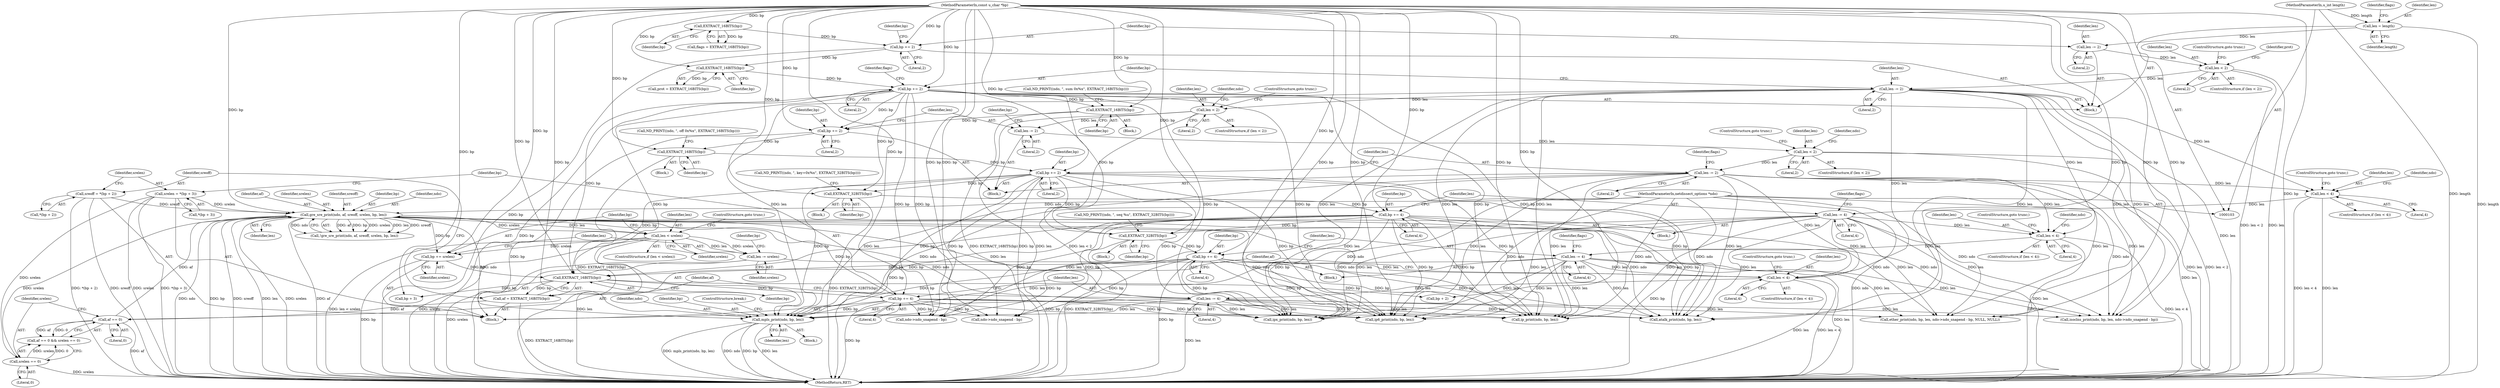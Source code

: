 digraph "0_tcpdump_1dcd10aceabbc03bf571ea32b892c522cbe923de_3@pointer" {
"1000390" [label="(Call,mpls_print(ndo, bp, len))"];
"1000319" [label="(Call,gre_sre_print(ndo, af, sreoff, srelen, bp, len))"];
"1000104" [label="(MethodParameterIn,netdissect_options *ndo)"];
"1000310" [label="(Call,af == 0)"];
"1000286" [label="(Call,af = EXTRACT_16BITS(bp))"];
"1000288" [label="(Call,EXTRACT_16BITS(bp))"];
"1000332" [label="(Call,bp += srelen)"];
"1000328" [label="(Call,len < srelen)"];
"1000105" [label="(MethodParameterIn,const u_char *bp)"];
"1000234" [label="(Call,bp += 4)"];
"1000232" [label="(Call,EXTRACT_32BITS(bp))"];
"1000207" [label="(Call,bp += 2)"];
"1000205" [label="(Call,EXTRACT_16BITS(bp))"];
"1000185" [label="(Call,bp += 2)"];
"1000183" [label="(Call,EXTRACT_16BITS(bp))"];
"1000153" [label="(Call,bp += 2)"];
"1000148" [label="(Call,EXTRACT_16BITS(bp))"];
"1000134" [label="(Call,bp += 2)"];
"1000116" [label="(Call,EXTRACT_16BITS(bp))"];
"1000261" [label="(Call,bp += 4)"];
"1000259" [label="(Call,EXTRACT_32BITS(bp))"];
"1000290" [label="(Call,sreoff = *(bp + 2))"];
"1000296" [label="(Call,srelen = *(bp + 3))"];
"1000313" [label="(Call,srelen == 0)"];
"1000302" [label="(Call,bp += 4)"];
"1000305" [label="(Call,len -= 4)"];
"1000282" [label="(Call,len < 4)"];
"1000335" [label="(Call,len -= srelen)"];
"1000150" [label="(Call,len -= 2)"];
"1000142" [label="(Call,len < 2)"];
"1000131" [label="(Call,len -= 2)"];
"1000109" [label="(Call,len = length)"];
"1000106" [label="(MethodParameterIn,u_int length)"];
"1000237" [label="(Call,len -= 4)"];
"1000223" [label="(Call,len < 4)"];
"1000210" [label="(Call,len -= 2)"];
"1000196" [label="(Call,len < 2)"];
"1000188" [label="(Call,len -= 2)"];
"1000170" [label="(Call,len < 2)"];
"1000264" [label="(Call,len -= 4)"];
"1000250" [label="(Call,len < 4)"];
"1000249" [label="(ControlStructure,if (len < 4))"];
"1000189" [label="(Identifier,len)"];
"1000265" [label="(Identifier,len)"];
"1000109" [label="(Call,len = length)"];
"1000391" [label="(Identifier,ndo)"];
"1000117" [label="(Identifier,bp)"];
"1000199" [label="(ControlStructure,goto trunc;)"];
"1000235" [label="(Identifier,bp)"];
"1000114" [label="(Call,flags = EXTRACT_16BITS(bp))"];
"1000197" [label="(Identifier,len)"];
"1000288" [label="(Call,EXTRACT_16BITS(bp))"];
"1000298" [label="(Call,*(bp + 3))"];
"1000402" [label="(Call,atalk_print(ndo, bp, len))"];
"1000286" [label="(Call,af = EXTRACT_16BITS(bp))"];
"1000293" [label="(Call,bp + 2)"];
"1000207" [label="(Call,bp += 2)"];
"1000230" [label="(Block,)"];
"1000304" [label="(Literal,4)"];
"1000376" [label="(Block,)"];
"1000254" [label="(Call,ND_PRINT((ndo, \", seq %u\", EXTRACT_32BITS(bp))))"];
"1000176" [label="(Identifier,ndo)"];
"1000187" [label="(Literal,2)"];
"1000131" [label="(Call,len -= 2)"];
"1000313" [label="(Call,srelen == 0)"];
"1000336" [label="(Identifier,len)"];
"1000134" [label="(Call,bp += 2)"];
"1000330" [label="(Identifier,srelen)"];
"1000139" [label="(Identifier,bp)"];
"1000154" [label="(Identifier,bp)"];
"1000104" [label="(MethodParameterIn,netdissect_options *ndo)"];
"1000309" [label="(Call,af == 0 && srelen == 0)"];
"1000314" [label="(Identifier,srelen)"];
"1000153" [label="(Call,bp += 2)"];
"1000188" [label="(Call,len -= 2)"];
"1000290" [label="(Call,sreoff = *(bp + 2))"];
"1000285" [label="(ControlStructure,goto trunc;)"];
"1000116" [label="(Call,EXTRACT_16BITS(bp))"];
"1000226" [label="(ControlStructure,goto trunc;)"];
"1000307" [label="(Literal,4)"];
"1000206" [label="(Identifier,bp)"];
"1000302" [label="(Call,bp += 4)"];
"1000232" [label="(Call,EXTRACT_32BITS(bp))"];
"1000136" [label="(Literal,2)"];
"1000297" [label="(Identifier,srelen)"];
"1000144" [label="(Literal,2)"];
"1000266" [label="(Literal,4)"];
"1000212" [label="(Literal,2)"];
"1000205" [label="(Call,EXTRACT_16BITS(bp))"];
"1000253" [label="(ControlStructure,goto trunc;)"];
"1000311" [label="(Identifier,af)"];
"1000236" [label="(Literal,4)"];
"1000178" [label="(Call,ND_PRINT((ndo, \", sum 0x%x\", EXTRACT_16BITS(bp))))"];
"1000256" [label="(Identifier,ndo)"];
"1000319" [label="(Call,gre_sre_print(ndo, af, sreoff, srelen, bp, len))"];
"1000323" [label="(Identifier,srelen)"];
"1000173" [label="(ControlStructure,goto trunc;)"];
"1000147" [label="(Identifier,prot)"];
"1000322" [label="(Identifier,sreoff)"];
"1000150" [label="(Call,len -= 2)"];
"1000227" [label="(Call,ND_PRINT((ndo, \", key=0x%x\", EXTRACT_32BITS(bp))))"];
"1000200" [label="(Call,ND_PRINT((ndo, \", off 0x%x\", EXTRACT_16BITS(bp))))"];
"1000159" [label="(Identifier,flags)"];
"1000238" [label="(Identifier,len)"];
"1000224" [label="(Identifier,len)"];
"1000222" [label="(ControlStructure,if (len < 4))"];
"1000259" [label="(Call,EXTRACT_32BITS(bp))"];
"1000217" [label="(Block,)"];
"1000172" [label="(Literal,2)"];
"1000234" [label="(Call,bp += 4)"];
"1000209" [label="(Literal,2)"];
"1000329" [label="(Identifier,len)"];
"1000393" [label="(Identifier,len)"];
"1000169" [label="(ControlStructure,if (len < 2))"];
"1000164" [label="(Block,)"];
"1000143" [label="(Identifier,len)"];
"1000132" [label="(Identifier,len)"];
"1000105" [label="(MethodParameterIn,const u_char *bp)"];
"1000446" [label="(MethodReturn,RET)"];
"1000292" [label="(Call,*(bp + 2))"];
"1000324" [label="(Identifier,bp)"];
"1000184" [label="(Identifier,bp)"];
"1000312" [label="(Literal,0)"];
"1000142" [label="(Call,len < 2)"];
"1000279" [label="(Identifier,bp)"];
"1000244" [label="(Block,)"];
"1000106" [label="(MethodParameterIn,u_int length)"];
"1000392" [label="(Identifier,bp)"];
"1000332" [label="(Call,bp += srelen)"];
"1000299" [label="(Call,bp + 3)"];
"1000237" [label="(Call,len -= 4)"];
"1000315" [label="(Literal,0)"];
"1000264" [label="(Call,len -= 4)"];
"1000151" [label="(Identifier,len)"];
"1000110" [label="(Identifier,len)"];
"1000115" [label="(Identifier,flags)"];
"1000325" [label="(Identifier,len)"];
"1000133" [label="(Literal,2)"];
"1000396" [label="(Call,ipx_print(ndo, bp, len))"];
"1000141" [label="(ControlStructure,if (len < 2))"];
"1000193" [label="(Identifier,bp)"];
"1000328" [label="(Call,len < srelen)"];
"1000190" [label="(Literal,2)"];
"1000408" [label="(Call,isoclns_print(ndo, bp, len, ndo->ndo_snapend - bp))"];
"1000208" [label="(Identifier,bp)"];
"1000186" [label="(Identifier,bp)"];
"1000320" [label="(Identifier,ndo)"];
"1000419" [label="(Call,ether_print(ndo, bp, len, ndo->ndo_snapend - bp, NULL, NULL))"];
"1000257" [label="(Block,)"];
"1000211" [label="(Identifier,len)"];
"1000263" [label="(Literal,4)"];
"1000335" [label="(Call,len -= srelen)"];
"1000198" [label="(Literal,2)"];
"1000239" [label="(Literal,4)"];
"1000310" [label="(Call,af == 0)"];
"1000183" [label="(Call,EXTRACT_16BITS(bp))"];
"1000210" [label="(Call,len -= 2)"];
"1000195" [label="(ControlStructure,if (len < 2))"];
"1000334" [label="(Identifier,srelen)"];
"1000107" [label="(Block,)"];
"1000185" [label="(Call,bp += 2)"];
"1000203" [label="(Block,)"];
"1000252" [label="(Literal,4)"];
"1000233" [label="(Identifier,bp)"];
"1000296" [label="(Call,srelen = *(bp + 3))"];
"1000423" [label="(Call,ndo->ndo_snapend - bp)"];
"1000155" [label="(Literal,2)"];
"1000202" [label="(Identifier,ndo)"];
"1000171" [label="(Identifier,len)"];
"1000146" [label="(Call,prot = EXTRACT_16BITS(bp))"];
"1000305" [label="(Call,len -= 4)"];
"1000327" [label="(ControlStructure,if (len < srelen))"];
"1000111" [label="(Identifier,length)"];
"1000283" [label="(Identifier,len)"];
"1000394" [label="(ControlStructure,break;)"];
"1000170" [label="(Call,len < 2)"];
"1000145" [label="(ControlStructure,goto trunc;)"];
"1000291" [label="(Identifier,sreoff)"];
"1000223" [label="(Call,len < 4)"];
"1000303" [label="(Identifier,bp)"];
"1000242" [label="(Identifier,flags)"];
"1000251" [label="(Identifier,len)"];
"1000333" [label="(Identifier,bp)"];
"1000196" [label="(Call,len < 2)"];
"1000225" [label="(Literal,4)"];
"1000284" [label="(Literal,4)"];
"1000135" [label="(Identifier,bp)"];
"1000260" [label="(Identifier,bp)"];
"1000262" [label="(Identifier,bp)"];
"1000152" [label="(Literal,2)"];
"1000318" [label="(Call,!gre_sre_print(ndo, af, sreoff, srelen, bp, len))"];
"1000281" [label="(ControlStructure,if (len < 4))"];
"1000390" [label="(Call,mpls_print(ndo, bp, len))"];
"1000306" [label="(Identifier,len)"];
"1000269" [label="(Identifier,flags)"];
"1000282" [label="(Call,len < 4)"];
"1000287" [label="(Identifier,af)"];
"1000149" [label="(Identifier,bp)"];
"1000273" [label="(Block,)"];
"1000378" [label="(Call,ip_print(ndo, bp, len))"];
"1000289" [label="(Identifier,bp)"];
"1000337" [label="(Identifier,srelen)"];
"1000261" [label="(Call,bp += 4)"];
"1000321" [label="(Identifier,af)"];
"1000181" [label="(Block,)"];
"1000384" [label="(Call,ip6_print(ndo, bp, len))"];
"1000250" [label="(Call,len < 4)"];
"1000148" [label="(Call,EXTRACT_16BITS(bp))"];
"1000331" [label="(ControlStructure,goto trunc;)"];
"1000412" [label="(Call,ndo->ndo_snapend - bp)"];
"1000215" [label="(Identifier,flags)"];
"1000229" [label="(Identifier,ndo)"];
"1000390" -> "1000376"  [label="AST: "];
"1000390" -> "1000393"  [label="CFG: "];
"1000391" -> "1000390"  [label="AST: "];
"1000392" -> "1000390"  [label="AST: "];
"1000393" -> "1000390"  [label="AST: "];
"1000394" -> "1000390"  [label="CFG: "];
"1000390" -> "1000446"  [label="DDG: bp"];
"1000390" -> "1000446"  [label="DDG: len"];
"1000390" -> "1000446"  [label="DDG: mpls_print(ndo, bp, len)"];
"1000390" -> "1000446"  [label="DDG: ndo"];
"1000319" -> "1000390"  [label="DDG: ndo"];
"1000104" -> "1000390"  [label="DDG: ndo"];
"1000234" -> "1000390"  [label="DDG: bp"];
"1000302" -> "1000390"  [label="DDG: bp"];
"1000207" -> "1000390"  [label="DDG: bp"];
"1000261" -> "1000390"  [label="DDG: bp"];
"1000153" -> "1000390"  [label="DDG: bp"];
"1000105" -> "1000390"  [label="DDG: bp"];
"1000150" -> "1000390"  [label="DDG: len"];
"1000237" -> "1000390"  [label="DDG: len"];
"1000264" -> "1000390"  [label="DDG: len"];
"1000305" -> "1000390"  [label="DDG: len"];
"1000210" -> "1000390"  [label="DDG: len"];
"1000319" -> "1000318"  [label="AST: "];
"1000319" -> "1000325"  [label="CFG: "];
"1000320" -> "1000319"  [label="AST: "];
"1000321" -> "1000319"  [label="AST: "];
"1000322" -> "1000319"  [label="AST: "];
"1000323" -> "1000319"  [label="AST: "];
"1000324" -> "1000319"  [label="AST: "];
"1000325" -> "1000319"  [label="AST: "];
"1000318" -> "1000319"  [label="CFG: "];
"1000319" -> "1000446"  [label="DDG: bp"];
"1000319" -> "1000446"  [label="DDG: sreoff"];
"1000319" -> "1000446"  [label="DDG: len"];
"1000319" -> "1000446"  [label="DDG: srelen"];
"1000319" -> "1000446"  [label="DDG: af"];
"1000319" -> "1000446"  [label="DDG: ndo"];
"1000319" -> "1000318"  [label="DDG: af"];
"1000319" -> "1000318"  [label="DDG: bp"];
"1000319" -> "1000318"  [label="DDG: srelen"];
"1000319" -> "1000318"  [label="DDG: len"];
"1000319" -> "1000318"  [label="DDG: sreoff"];
"1000319" -> "1000318"  [label="DDG: ndo"];
"1000104" -> "1000319"  [label="DDG: ndo"];
"1000310" -> "1000319"  [label="DDG: af"];
"1000290" -> "1000319"  [label="DDG: sreoff"];
"1000296" -> "1000319"  [label="DDG: srelen"];
"1000313" -> "1000319"  [label="DDG: srelen"];
"1000302" -> "1000319"  [label="DDG: bp"];
"1000105" -> "1000319"  [label="DDG: bp"];
"1000305" -> "1000319"  [label="DDG: len"];
"1000319" -> "1000328"  [label="DDG: len"];
"1000319" -> "1000328"  [label="DDG: srelen"];
"1000319" -> "1000332"  [label="DDG: bp"];
"1000319" -> "1000378"  [label="DDG: ndo"];
"1000319" -> "1000384"  [label="DDG: ndo"];
"1000319" -> "1000396"  [label="DDG: ndo"];
"1000319" -> "1000402"  [label="DDG: ndo"];
"1000319" -> "1000408"  [label="DDG: ndo"];
"1000319" -> "1000419"  [label="DDG: ndo"];
"1000104" -> "1000103"  [label="AST: "];
"1000104" -> "1000446"  [label="DDG: ndo"];
"1000104" -> "1000378"  [label="DDG: ndo"];
"1000104" -> "1000384"  [label="DDG: ndo"];
"1000104" -> "1000396"  [label="DDG: ndo"];
"1000104" -> "1000402"  [label="DDG: ndo"];
"1000104" -> "1000408"  [label="DDG: ndo"];
"1000104" -> "1000419"  [label="DDG: ndo"];
"1000310" -> "1000309"  [label="AST: "];
"1000310" -> "1000312"  [label="CFG: "];
"1000311" -> "1000310"  [label="AST: "];
"1000312" -> "1000310"  [label="AST: "];
"1000314" -> "1000310"  [label="CFG: "];
"1000309" -> "1000310"  [label="CFG: "];
"1000310" -> "1000446"  [label="DDG: af"];
"1000310" -> "1000309"  [label="DDG: af"];
"1000310" -> "1000309"  [label="DDG: 0"];
"1000286" -> "1000310"  [label="DDG: af"];
"1000286" -> "1000273"  [label="AST: "];
"1000286" -> "1000288"  [label="CFG: "];
"1000287" -> "1000286"  [label="AST: "];
"1000288" -> "1000286"  [label="AST: "];
"1000291" -> "1000286"  [label="CFG: "];
"1000286" -> "1000446"  [label="DDG: EXTRACT_16BITS(bp)"];
"1000288" -> "1000286"  [label="DDG: bp"];
"1000288" -> "1000289"  [label="CFG: "];
"1000289" -> "1000288"  [label="AST: "];
"1000332" -> "1000288"  [label="DDG: bp"];
"1000234" -> "1000288"  [label="DDG: bp"];
"1000207" -> "1000288"  [label="DDG: bp"];
"1000261" -> "1000288"  [label="DDG: bp"];
"1000153" -> "1000288"  [label="DDG: bp"];
"1000105" -> "1000288"  [label="DDG: bp"];
"1000288" -> "1000293"  [label="DDG: bp"];
"1000288" -> "1000299"  [label="DDG: bp"];
"1000288" -> "1000302"  [label="DDG: bp"];
"1000332" -> "1000273"  [label="AST: "];
"1000332" -> "1000334"  [label="CFG: "];
"1000333" -> "1000332"  [label="AST: "];
"1000334" -> "1000332"  [label="AST: "];
"1000336" -> "1000332"  [label="CFG: "];
"1000332" -> "1000446"  [label="DDG: bp"];
"1000328" -> "1000332"  [label="DDG: srelen"];
"1000105" -> "1000332"  [label="DDG: bp"];
"1000328" -> "1000327"  [label="AST: "];
"1000328" -> "1000330"  [label="CFG: "];
"1000329" -> "1000328"  [label="AST: "];
"1000330" -> "1000328"  [label="AST: "];
"1000331" -> "1000328"  [label="CFG: "];
"1000333" -> "1000328"  [label="CFG: "];
"1000328" -> "1000446"  [label="DDG: len < srelen"];
"1000328" -> "1000446"  [label="DDG: len"];
"1000328" -> "1000446"  [label="DDG: srelen"];
"1000328" -> "1000335"  [label="DDG: srelen"];
"1000328" -> "1000335"  [label="DDG: len"];
"1000105" -> "1000103"  [label="AST: "];
"1000105" -> "1000446"  [label="DDG: bp"];
"1000105" -> "1000116"  [label="DDG: bp"];
"1000105" -> "1000134"  [label="DDG: bp"];
"1000105" -> "1000148"  [label="DDG: bp"];
"1000105" -> "1000153"  [label="DDG: bp"];
"1000105" -> "1000183"  [label="DDG: bp"];
"1000105" -> "1000185"  [label="DDG: bp"];
"1000105" -> "1000205"  [label="DDG: bp"];
"1000105" -> "1000207"  [label="DDG: bp"];
"1000105" -> "1000232"  [label="DDG: bp"];
"1000105" -> "1000234"  [label="DDG: bp"];
"1000105" -> "1000259"  [label="DDG: bp"];
"1000105" -> "1000261"  [label="DDG: bp"];
"1000105" -> "1000293"  [label="DDG: bp"];
"1000105" -> "1000299"  [label="DDG: bp"];
"1000105" -> "1000302"  [label="DDG: bp"];
"1000105" -> "1000378"  [label="DDG: bp"];
"1000105" -> "1000384"  [label="DDG: bp"];
"1000105" -> "1000396"  [label="DDG: bp"];
"1000105" -> "1000402"  [label="DDG: bp"];
"1000105" -> "1000408"  [label="DDG: bp"];
"1000105" -> "1000412"  [label="DDG: bp"];
"1000105" -> "1000419"  [label="DDG: bp"];
"1000105" -> "1000423"  [label="DDG: bp"];
"1000234" -> "1000217"  [label="AST: "];
"1000234" -> "1000236"  [label="CFG: "];
"1000235" -> "1000234"  [label="AST: "];
"1000236" -> "1000234"  [label="AST: "];
"1000238" -> "1000234"  [label="CFG: "];
"1000234" -> "1000446"  [label="DDG: bp"];
"1000232" -> "1000234"  [label="DDG: bp"];
"1000234" -> "1000259"  [label="DDG: bp"];
"1000234" -> "1000378"  [label="DDG: bp"];
"1000234" -> "1000384"  [label="DDG: bp"];
"1000234" -> "1000396"  [label="DDG: bp"];
"1000234" -> "1000402"  [label="DDG: bp"];
"1000234" -> "1000412"  [label="DDG: bp"];
"1000234" -> "1000423"  [label="DDG: bp"];
"1000232" -> "1000230"  [label="AST: "];
"1000232" -> "1000233"  [label="CFG: "];
"1000233" -> "1000232"  [label="AST: "];
"1000227" -> "1000232"  [label="CFG: "];
"1000232" -> "1000446"  [label="DDG: EXTRACT_32BITS(bp)"];
"1000207" -> "1000232"  [label="DDG: bp"];
"1000153" -> "1000232"  [label="DDG: bp"];
"1000207" -> "1000164"  [label="AST: "];
"1000207" -> "1000209"  [label="CFG: "];
"1000208" -> "1000207"  [label="AST: "];
"1000209" -> "1000207"  [label="AST: "];
"1000211" -> "1000207"  [label="CFG: "];
"1000207" -> "1000446"  [label="DDG: bp"];
"1000205" -> "1000207"  [label="DDG: bp"];
"1000207" -> "1000259"  [label="DDG: bp"];
"1000207" -> "1000378"  [label="DDG: bp"];
"1000207" -> "1000384"  [label="DDG: bp"];
"1000207" -> "1000396"  [label="DDG: bp"];
"1000207" -> "1000402"  [label="DDG: bp"];
"1000207" -> "1000412"  [label="DDG: bp"];
"1000207" -> "1000423"  [label="DDG: bp"];
"1000205" -> "1000203"  [label="AST: "];
"1000205" -> "1000206"  [label="CFG: "];
"1000206" -> "1000205"  [label="AST: "];
"1000200" -> "1000205"  [label="CFG: "];
"1000205" -> "1000446"  [label="DDG: EXTRACT_16BITS(bp)"];
"1000185" -> "1000205"  [label="DDG: bp"];
"1000185" -> "1000164"  [label="AST: "];
"1000185" -> "1000187"  [label="CFG: "];
"1000186" -> "1000185"  [label="AST: "];
"1000187" -> "1000185"  [label="AST: "];
"1000189" -> "1000185"  [label="CFG: "];
"1000185" -> "1000446"  [label="DDG: bp"];
"1000183" -> "1000185"  [label="DDG: bp"];
"1000153" -> "1000185"  [label="DDG: bp"];
"1000183" -> "1000181"  [label="AST: "];
"1000183" -> "1000184"  [label="CFG: "];
"1000184" -> "1000183"  [label="AST: "];
"1000178" -> "1000183"  [label="CFG: "];
"1000183" -> "1000446"  [label="DDG: EXTRACT_16BITS(bp)"];
"1000153" -> "1000183"  [label="DDG: bp"];
"1000153" -> "1000107"  [label="AST: "];
"1000153" -> "1000155"  [label="CFG: "];
"1000154" -> "1000153"  [label="AST: "];
"1000155" -> "1000153"  [label="AST: "];
"1000159" -> "1000153"  [label="CFG: "];
"1000153" -> "1000446"  [label="DDG: bp"];
"1000148" -> "1000153"  [label="DDG: bp"];
"1000153" -> "1000259"  [label="DDG: bp"];
"1000153" -> "1000378"  [label="DDG: bp"];
"1000153" -> "1000384"  [label="DDG: bp"];
"1000153" -> "1000396"  [label="DDG: bp"];
"1000153" -> "1000402"  [label="DDG: bp"];
"1000153" -> "1000412"  [label="DDG: bp"];
"1000153" -> "1000423"  [label="DDG: bp"];
"1000148" -> "1000146"  [label="AST: "];
"1000148" -> "1000149"  [label="CFG: "];
"1000149" -> "1000148"  [label="AST: "];
"1000146" -> "1000148"  [label="CFG: "];
"1000148" -> "1000146"  [label="DDG: bp"];
"1000134" -> "1000148"  [label="DDG: bp"];
"1000134" -> "1000107"  [label="AST: "];
"1000134" -> "1000136"  [label="CFG: "];
"1000135" -> "1000134"  [label="AST: "];
"1000136" -> "1000134"  [label="AST: "];
"1000139" -> "1000134"  [label="CFG: "];
"1000134" -> "1000446"  [label="DDG: bp"];
"1000116" -> "1000134"  [label="DDG: bp"];
"1000116" -> "1000114"  [label="AST: "];
"1000116" -> "1000117"  [label="CFG: "];
"1000117" -> "1000116"  [label="AST: "];
"1000114" -> "1000116"  [label="CFG: "];
"1000116" -> "1000114"  [label="DDG: bp"];
"1000261" -> "1000244"  [label="AST: "];
"1000261" -> "1000263"  [label="CFG: "];
"1000262" -> "1000261"  [label="AST: "];
"1000263" -> "1000261"  [label="AST: "];
"1000265" -> "1000261"  [label="CFG: "];
"1000261" -> "1000446"  [label="DDG: bp"];
"1000259" -> "1000261"  [label="DDG: bp"];
"1000261" -> "1000378"  [label="DDG: bp"];
"1000261" -> "1000384"  [label="DDG: bp"];
"1000261" -> "1000396"  [label="DDG: bp"];
"1000261" -> "1000402"  [label="DDG: bp"];
"1000261" -> "1000412"  [label="DDG: bp"];
"1000261" -> "1000423"  [label="DDG: bp"];
"1000259" -> "1000257"  [label="AST: "];
"1000259" -> "1000260"  [label="CFG: "];
"1000260" -> "1000259"  [label="AST: "];
"1000254" -> "1000259"  [label="CFG: "];
"1000259" -> "1000446"  [label="DDG: EXTRACT_32BITS(bp)"];
"1000290" -> "1000273"  [label="AST: "];
"1000290" -> "1000292"  [label="CFG: "];
"1000291" -> "1000290"  [label="AST: "];
"1000292" -> "1000290"  [label="AST: "];
"1000297" -> "1000290"  [label="CFG: "];
"1000290" -> "1000446"  [label="DDG: sreoff"];
"1000290" -> "1000446"  [label="DDG: *(bp + 2)"];
"1000296" -> "1000273"  [label="AST: "];
"1000296" -> "1000298"  [label="CFG: "];
"1000297" -> "1000296"  [label="AST: "];
"1000298" -> "1000296"  [label="AST: "];
"1000303" -> "1000296"  [label="CFG: "];
"1000296" -> "1000446"  [label="DDG: *(bp + 3)"];
"1000296" -> "1000446"  [label="DDG: srelen"];
"1000296" -> "1000313"  [label="DDG: srelen"];
"1000313" -> "1000309"  [label="AST: "];
"1000313" -> "1000315"  [label="CFG: "];
"1000314" -> "1000313"  [label="AST: "];
"1000315" -> "1000313"  [label="AST: "];
"1000309" -> "1000313"  [label="CFG: "];
"1000313" -> "1000446"  [label="DDG: srelen"];
"1000313" -> "1000309"  [label="DDG: srelen"];
"1000313" -> "1000309"  [label="DDG: 0"];
"1000302" -> "1000273"  [label="AST: "];
"1000302" -> "1000304"  [label="CFG: "];
"1000303" -> "1000302"  [label="AST: "];
"1000304" -> "1000302"  [label="AST: "];
"1000306" -> "1000302"  [label="CFG: "];
"1000302" -> "1000446"  [label="DDG: bp"];
"1000302" -> "1000378"  [label="DDG: bp"];
"1000302" -> "1000384"  [label="DDG: bp"];
"1000302" -> "1000396"  [label="DDG: bp"];
"1000302" -> "1000402"  [label="DDG: bp"];
"1000302" -> "1000412"  [label="DDG: bp"];
"1000302" -> "1000423"  [label="DDG: bp"];
"1000305" -> "1000273"  [label="AST: "];
"1000305" -> "1000307"  [label="CFG: "];
"1000306" -> "1000305"  [label="AST: "];
"1000307" -> "1000305"  [label="AST: "];
"1000311" -> "1000305"  [label="CFG: "];
"1000305" -> "1000446"  [label="DDG: len"];
"1000282" -> "1000305"  [label="DDG: len"];
"1000305" -> "1000378"  [label="DDG: len"];
"1000305" -> "1000384"  [label="DDG: len"];
"1000305" -> "1000396"  [label="DDG: len"];
"1000305" -> "1000402"  [label="DDG: len"];
"1000305" -> "1000408"  [label="DDG: len"];
"1000305" -> "1000419"  [label="DDG: len"];
"1000282" -> "1000281"  [label="AST: "];
"1000282" -> "1000284"  [label="CFG: "];
"1000283" -> "1000282"  [label="AST: "];
"1000284" -> "1000282"  [label="AST: "];
"1000285" -> "1000282"  [label="CFG: "];
"1000287" -> "1000282"  [label="CFG: "];
"1000282" -> "1000446"  [label="DDG: len < 4"];
"1000282" -> "1000446"  [label="DDG: len"];
"1000335" -> "1000282"  [label="DDG: len"];
"1000150" -> "1000282"  [label="DDG: len"];
"1000237" -> "1000282"  [label="DDG: len"];
"1000264" -> "1000282"  [label="DDG: len"];
"1000210" -> "1000282"  [label="DDG: len"];
"1000335" -> "1000273"  [label="AST: "];
"1000335" -> "1000337"  [label="CFG: "];
"1000336" -> "1000335"  [label="AST: "];
"1000337" -> "1000335"  [label="AST: "];
"1000279" -> "1000335"  [label="CFG: "];
"1000335" -> "1000446"  [label="DDG: srelen"];
"1000150" -> "1000107"  [label="AST: "];
"1000150" -> "1000152"  [label="CFG: "];
"1000151" -> "1000150"  [label="AST: "];
"1000152" -> "1000150"  [label="AST: "];
"1000154" -> "1000150"  [label="CFG: "];
"1000150" -> "1000446"  [label="DDG: len"];
"1000142" -> "1000150"  [label="DDG: len"];
"1000150" -> "1000170"  [label="DDG: len"];
"1000150" -> "1000223"  [label="DDG: len"];
"1000150" -> "1000250"  [label="DDG: len"];
"1000150" -> "1000378"  [label="DDG: len"];
"1000150" -> "1000384"  [label="DDG: len"];
"1000150" -> "1000396"  [label="DDG: len"];
"1000150" -> "1000402"  [label="DDG: len"];
"1000150" -> "1000408"  [label="DDG: len"];
"1000150" -> "1000419"  [label="DDG: len"];
"1000142" -> "1000141"  [label="AST: "];
"1000142" -> "1000144"  [label="CFG: "];
"1000143" -> "1000142"  [label="AST: "];
"1000144" -> "1000142"  [label="AST: "];
"1000145" -> "1000142"  [label="CFG: "];
"1000147" -> "1000142"  [label="CFG: "];
"1000142" -> "1000446"  [label="DDG: len < 2"];
"1000142" -> "1000446"  [label="DDG: len"];
"1000131" -> "1000142"  [label="DDG: len"];
"1000131" -> "1000107"  [label="AST: "];
"1000131" -> "1000133"  [label="CFG: "];
"1000132" -> "1000131"  [label="AST: "];
"1000133" -> "1000131"  [label="AST: "];
"1000135" -> "1000131"  [label="CFG: "];
"1000109" -> "1000131"  [label="DDG: len"];
"1000109" -> "1000107"  [label="AST: "];
"1000109" -> "1000111"  [label="CFG: "];
"1000110" -> "1000109"  [label="AST: "];
"1000111" -> "1000109"  [label="AST: "];
"1000115" -> "1000109"  [label="CFG: "];
"1000109" -> "1000446"  [label="DDG: length"];
"1000106" -> "1000109"  [label="DDG: length"];
"1000106" -> "1000103"  [label="AST: "];
"1000106" -> "1000446"  [label="DDG: length"];
"1000237" -> "1000217"  [label="AST: "];
"1000237" -> "1000239"  [label="CFG: "];
"1000238" -> "1000237"  [label="AST: "];
"1000239" -> "1000237"  [label="AST: "];
"1000242" -> "1000237"  [label="CFG: "];
"1000237" -> "1000446"  [label="DDG: len"];
"1000223" -> "1000237"  [label="DDG: len"];
"1000237" -> "1000250"  [label="DDG: len"];
"1000237" -> "1000378"  [label="DDG: len"];
"1000237" -> "1000384"  [label="DDG: len"];
"1000237" -> "1000396"  [label="DDG: len"];
"1000237" -> "1000402"  [label="DDG: len"];
"1000237" -> "1000408"  [label="DDG: len"];
"1000237" -> "1000419"  [label="DDG: len"];
"1000223" -> "1000222"  [label="AST: "];
"1000223" -> "1000225"  [label="CFG: "];
"1000224" -> "1000223"  [label="AST: "];
"1000225" -> "1000223"  [label="AST: "];
"1000226" -> "1000223"  [label="CFG: "];
"1000229" -> "1000223"  [label="CFG: "];
"1000223" -> "1000446"  [label="DDG: len < 4"];
"1000223" -> "1000446"  [label="DDG: len"];
"1000210" -> "1000223"  [label="DDG: len"];
"1000210" -> "1000164"  [label="AST: "];
"1000210" -> "1000212"  [label="CFG: "];
"1000211" -> "1000210"  [label="AST: "];
"1000212" -> "1000210"  [label="AST: "];
"1000215" -> "1000210"  [label="CFG: "];
"1000210" -> "1000446"  [label="DDG: len"];
"1000196" -> "1000210"  [label="DDG: len"];
"1000210" -> "1000250"  [label="DDG: len"];
"1000210" -> "1000378"  [label="DDG: len"];
"1000210" -> "1000384"  [label="DDG: len"];
"1000210" -> "1000396"  [label="DDG: len"];
"1000210" -> "1000402"  [label="DDG: len"];
"1000210" -> "1000408"  [label="DDG: len"];
"1000210" -> "1000419"  [label="DDG: len"];
"1000196" -> "1000195"  [label="AST: "];
"1000196" -> "1000198"  [label="CFG: "];
"1000197" -> "1000196"  [label="AST: "];
"1000198" -> "1000196"  [label="AST: "];
"1000199" -> "1000196"  [label="CFG: "];
"1000202" -> "1000196"  [label="CFG: "];
"1000196" -> "1000446"  [label="DDG: len"];
"1000196" -> "1000446"  [label="DDG: len < 2"];
"1000188" -> "1000196"  [label="DDG: len"];
"1000188" -> "1000164"  [label="AST: "];
"1000188" -> "1000190"  [label="CFG: "];
"1000189" -> "1000188"  [label="AST: "];
"1000190" -> "1000188"  [label="AST: "];
"1000193" -> "1000188"  [label="CFG: "];
"1000170" -> "1000188"  [label="DDG: len"];
"1000170" -> "1000169"  [label="AST: "];
"1000170" -> "1000172"  [label="CFG: "];
"1000171" -> "1000170"  [label="AST: "];
"1000172" -> "1000170"  [label="AST: "];
"1000173" -> "1000170"  [label="CFG: "];
"1000176" -> "1000170"  [label="CFG: "];
"1000170" -> "1000446"  [label="DDG: len"];
"1000170" -> "1000446"  [label="DDG: len < 2"];
"1000264" -> "1000244"  [label="AST: "];
"1000264" -> "1000266"  [label="CFG: "];
"1000265" -> "1000264"  [label="AST: "];
"1000266" -> "1000264"  [label="AST: "];
"1000269" -> "1000264"  [label="CFG: "];
"1000264" -> "1000446"  [label="DDG: len"];
"1000250" -> "1000264"  [label="DDG: len"];
"1000264" -> "1000378"  [label="DDG: len"];
"1000264" -> "1000384"  [label="DDG: len"];
"1000264" -> "1000396"  [label="DDG: len"];
"1000264" -> "1000402"  [label="DDG: len"];
"1000264" -> "1000408"  [label="DDG: len"];
"1000264" -> "1000419"  [label="DDG: len"];
"1000250" -> "1000249"  [label="AST: "];
"1000250" -> "1000252"  [label="CFG: "];
"1000251" -> "1000250"  [label="AST: "];
"1000252" -> "1000250"  [label="AST: "];
"1000253" -> "1000250"  [label="CFG: "];
"1000256" -> "1000250"  [label="CFG: "];
"1000250" -> "1000446"  [label="DDG: len"];
"1000250" -> "1000446"  [label="DDG: len < 4"];
}

